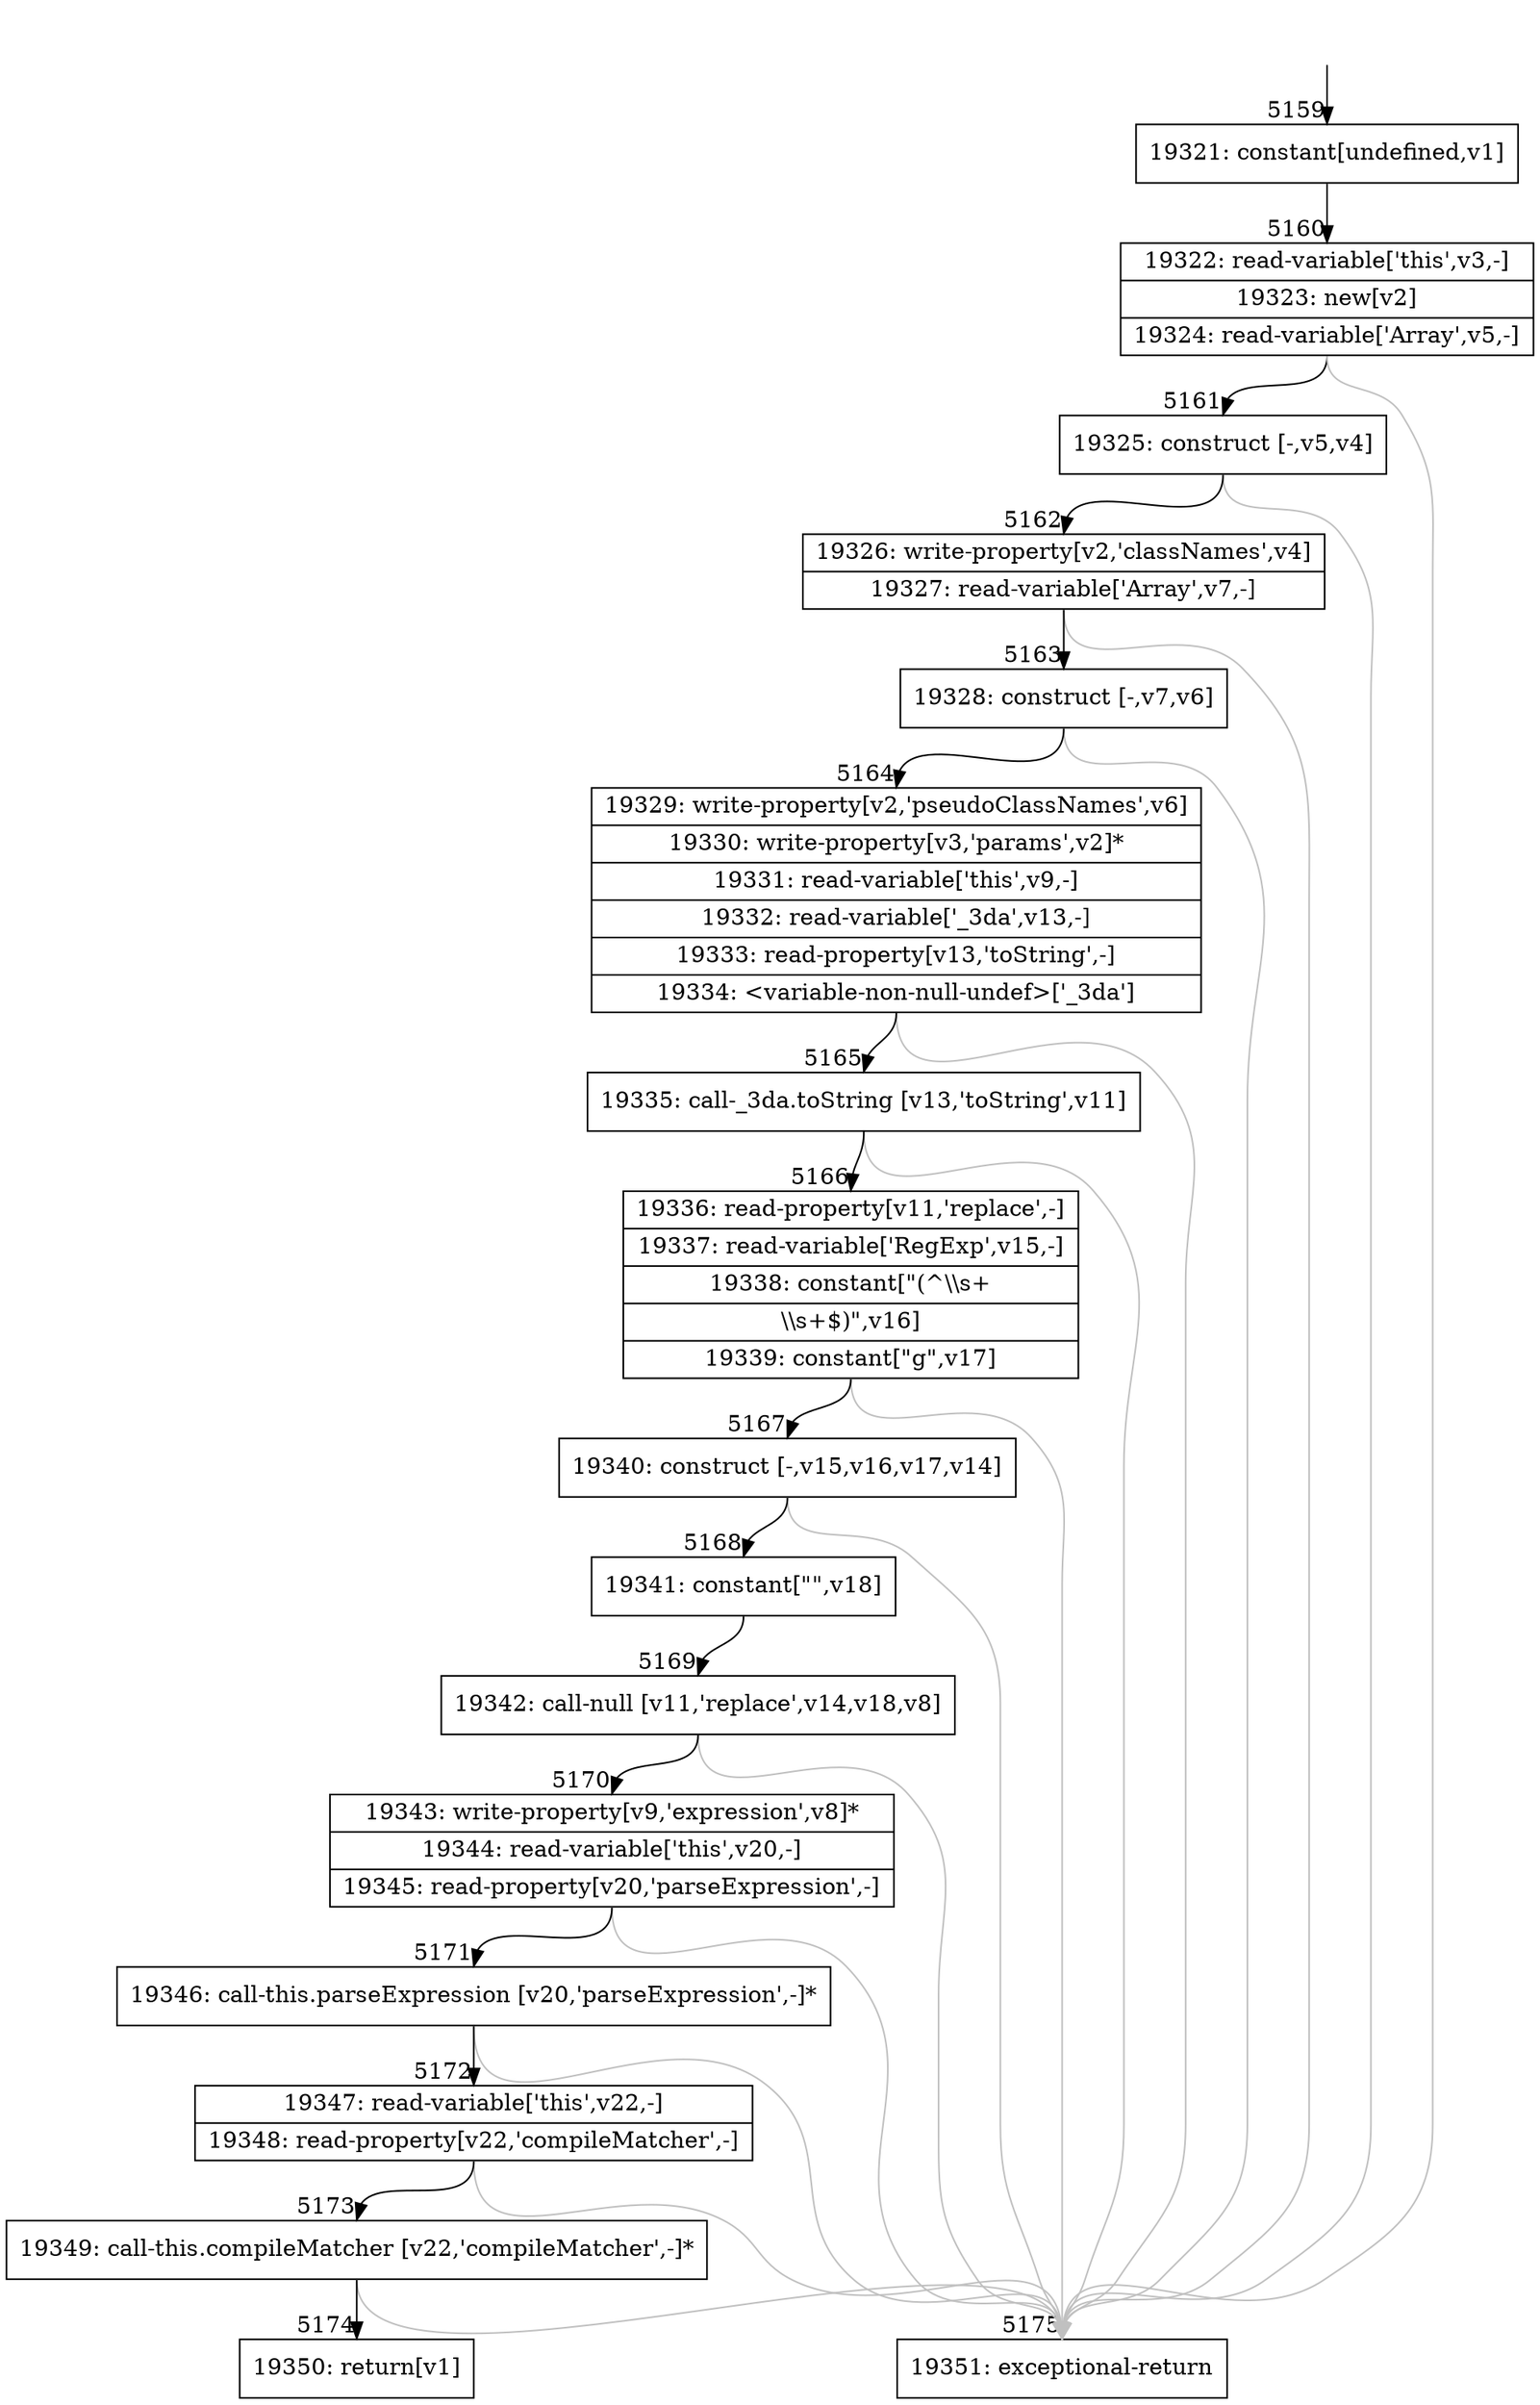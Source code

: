 digraph {
rankdir="TD"
BB_entry364[shape=none,label=""];
BB_entry364 -> BB5159 [tailport=s, headport=n, headlabel="    5159"]
BB5159 [shape=record label="{19321: constant[undefined,v1]}" ] 
BB5159 -> BB5160 [tailport=s, headport=n, headlabel="      5160"]
BB5160 [shape=record label="{19322: read-variable['this',v3,-]|19323: new[v2]|19324: read-variable['Array',v5,-]}" ] 
BB5160 -> BB5161 [tailport=s, headport=n, headlabel="      5161"]
BB5160 -> BB5175 [tailport=s, headport=n, color=gray, headlabel="      5175"]
BB5161 [shape=record label="{19325: construct [-,v5,v4]}" ] 
BB5161 -> BB5162 [tailport=s, headport=n, headlabel="      5162"]
BB5161 -> BB5175 [tailport=s, headport=n, color=gray]
BB5162 [shape=record label="{19326: write-property[v2,'classNames',v4]|19327: read-variable['Array',v7,-]}" ] 
BB5162 -> BB5163 [tailport=s, headport=n, headlabel="      5163"]
BB5162 -> BB5175 [tailport=s, headport=n, color=gray]
BB5163 [shape=record label="{19328: construct [-,v7,v6]}" ] 
BB5163 -> BB5164 [tailport=s, headport=n, headlabel="      5164"]
BB5163 -> BB5175 [tailport=s, headport=n, color=gray]
BB5164 [shape=record label="{19329: write-property[v2,'pseudoClassNames',v6]|19330: write-property[v3,'params',v2]*|19331: read-variable['this',v9,-]|19332: read-variable['_3da',v13,-]|19333: read-property[v13,'toString',-]|19334: \<variable-non-null-undef\>['_3da']}" ] 
BB5164 -> BB5165 [tailport=s, headport=n, headlabel="      5165"]
BB5164 -> BB5175 [tailport=s, headport=n, color=gray]
BB5165 [shape=record label="{19335: call-_3da.toString [v13,'toString',v11]}" ] 
BB5165 -> BB5166 [tailport=s, headport=n, headlabel="      5166"]
BB5165 -> BB5175 [tailport=s, headport=n, color=gray]
BB5166 [shape=record label="{19336: read-property[v11,'replace',-]|19337: read-variable['RegExp',v15,-]|19338: constant[\"(^\\\\s+|\\\\s+$)\",v16]|19339: constant[\"g\",v17]}" ] 
BB5166 -> BB5167 [tailport=s, headport=n, headlabel="      5167"]
BB5166 -> BB5175 [tailport=s, headport=n, color=gray]
BB5167 [shape=record label="{19340: construct [-,v15,v16,v17,v14]}" ] 
BB5167 -> BB5168 [tailport=s, headport=n, headlabel="      5168"]
BB5167 -> BB5175 [tailport=s, headport=n, color=gray]
BB5168 [shape=record label="{19341: constant[\"\",v18]}" ] 
BB5168 -> BB5169 [tailport=s, headport=n, headlabel="      5169"]
BB5169 [shape=record label="{19342: call-null [v11,'replace',v14,v18,v8]}" ] 
BB5169 -> BB5170 [tailport=s, headport=n, headlabel="      5170"]
BB5169 -> BB5175 [tailport=s, headport=n, color=gray]
BB5170 [shape=record label="{19343: write-property[v9,'expression',v8]*|19344: read-variable['this',v20,-]|19345: read-property[v20,'parseExpression',-]}" ] 
BB5170 -> BB5171 [tailport=s, headport=n, headlabel="      5171"]
BB5170 -> BB5175 [tailport=s, headport=n, color=gray]
BB5171 [shape=record label="{19346: call-this.parseExpression [v20,'parseExpression',-]*}" ] 
BB5171 -> BB5172 [tailport=s, headport=n, headlabel="      5172"]
BB5171 -> BB5175 [tailport=s, headport=n, color=gray]
BB5172 [shape=record label="{19347: read-variable['this',v22,-]|19348: read-property[v22,'compileMatcher',-]}" ] 
BB5172 -> BB5173 [tailport=s, headport=n, headlabel="      5173"]
BB5172 -> BB5175 [tailport=s, headport=n, color=gray]
BB5173 [shape=record label="{19349: call-this.compileMatcher [v22,'compileMatcher',-]*}" ] 
BB5173 -> BB5174 [tailport=s, headport=n, headlabel="      5174"]
BB5173 -> BB5175 [tailport=s, headport=n, color=gray]
BB5174 [shape=record label="{19350: return[v1]}" ] 
BB5175 [shape=record label="{19351: exceptional-return}" ] 
//#$~ 3614
}
